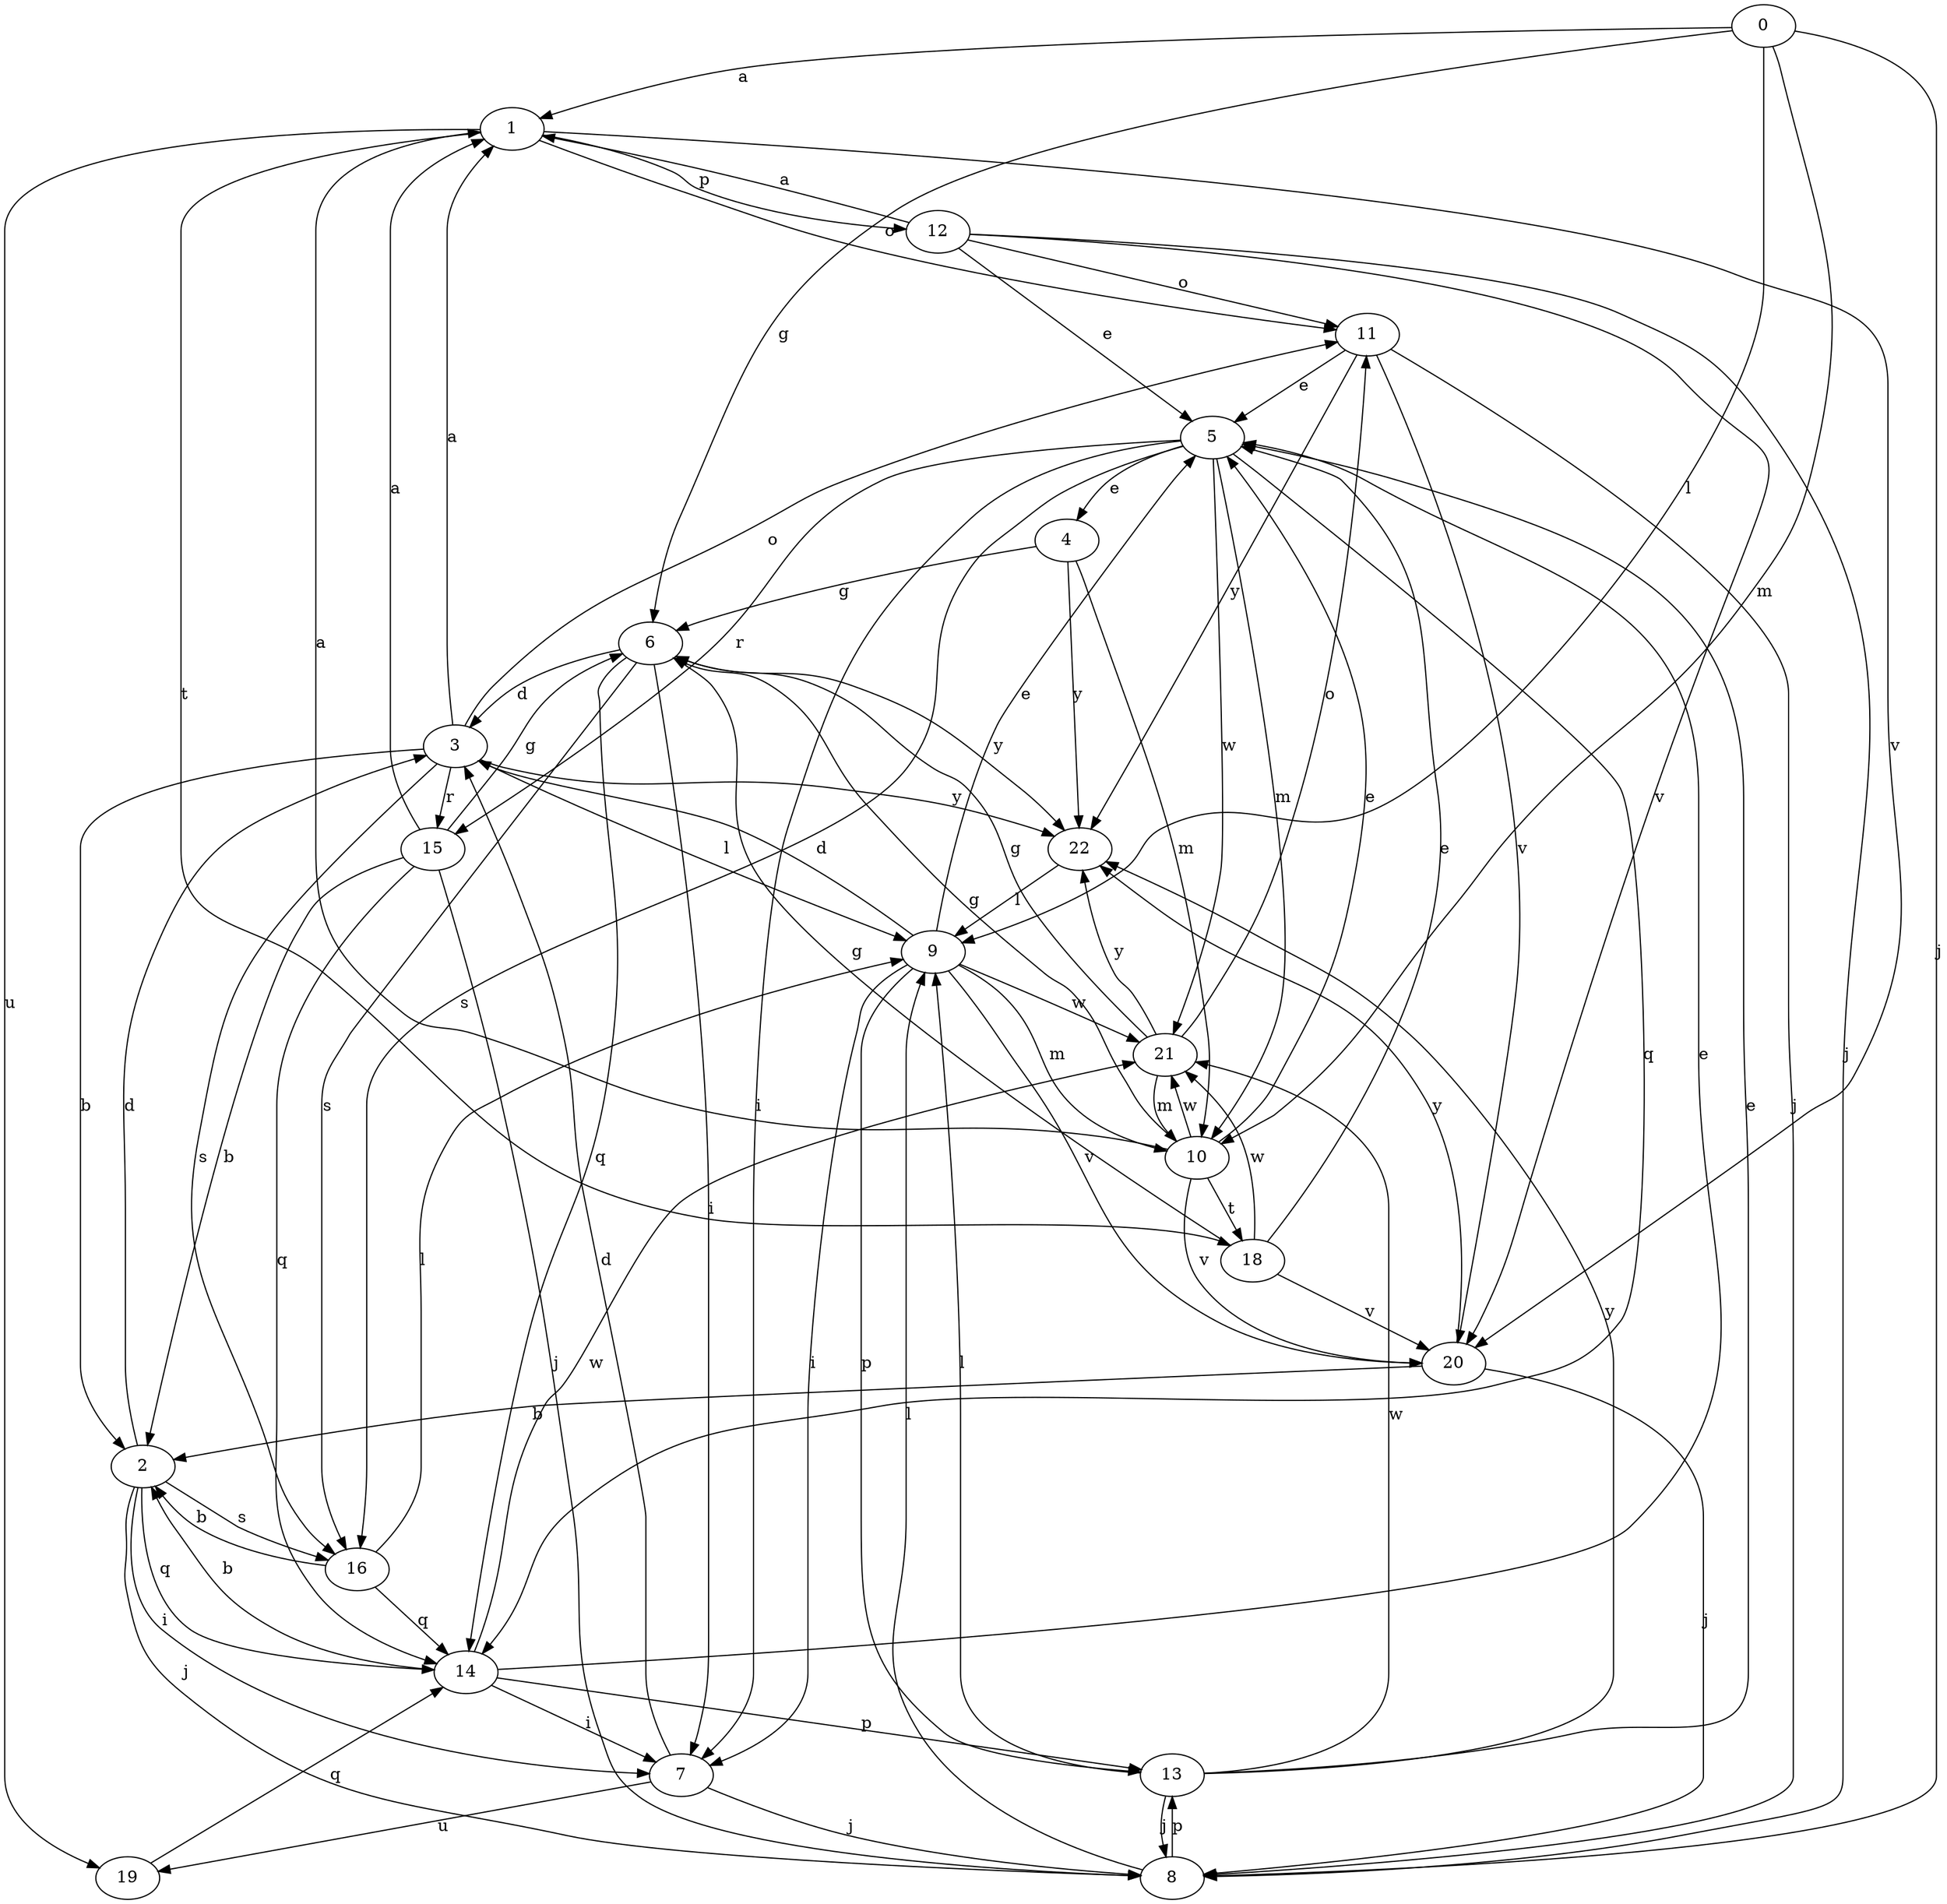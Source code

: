 strict digraph  {
0;
1;
2;
3;
4;
5;
6;
7;
8;
9;
10;
11;
12;
13;
14;
15;
16;
18;
19;
20;
21;
22;
0 -> 1  [label=a];
0 -> 6  [label=g];
0 -> 8  [label=j];
0 -> 9  [label=l];
0 -> 10  [label=m];
1 -> 11  [label=o];
1 -> 12  [label=p];
1 -> 18  [label=t];
1 -> 19  [label=u];
1 -> 20  [label=v];
2 -> 3  [label=d];
2 -> 7  [label=i];
2 -> 8  [label=j];
2 -> 14  [label=q];
2 -> 16  [label=s];
3 -> 1  [label=a];
3 -> 2  [label=b];
3 -> 9  [label=l];
3 -> 11  [label=o];
3 -> 15  [label=r];
3 -> 16  [label=s];
3 -> 22  [label=y];
4 -> 6  [label=g];
4 -> 10  [label=m];
4 -> 22  [label=y];
5 -> 4  [label=e];
5 -> 7  [label=i];
5 -> 10  [label=m];
5 -> 14  [label=q];
5 -> 15  [label=r];
5 -> 16  [label=s];
5 -> 21  [label=w];
6 -> 3  [label=d];
6 -> 7  [label=i];
6 -> 14  [label=q];
6 -> 16  [label=s];
6 -> 22  [label=y];
7 -> 3  [label=d];
7 -> 8  [label=j];
7 -> 19  [label=u];
8 -> 9  [label=l];
8 -> 13  [label=p];
9 -> 3  [label=d];
9 -> 5  [label=e];
9 -> 7  [label=i];
9 -> 10  [label=m];
9 -> 13  [label=p];
9 -> 20  [label=v];
9 -> 21  [label=w];
10 -> 1  [label=a];
10 -> 5  [label=e];
10 -> 6  [label=g];
10 -> 18  [label=t];
10 -> 20  [label=v];
10 -> 21  [label=w];
11 -> 5  [label=e];
11 -> 8  [label=j];
11 -> 20  [label=v];
11 -> 22  [label=y];
12 -> 1  [label=a];
12 -> 5  [label=e];
12 -> 8  [label=j];
12 -> 11  [label=o];
12 -> 20  [label=v];
13 -> 5  [label=e];
13 -> 8  [label=j];
13 -> 9  [label=l];
13 -> 21  [label=w];
13 -> 22  [label=y];
14 -> 2  [label=b];
14 -> 5  [label=e];
14 -> 7  [label=i];
14 -> 13  [label=p];
14 -> 21  [label=w];
15 -> 1  [label=a];
15 -> 2  [label=b];
15 -> 6  [label=g];
15 -> 8  [label=j];
15 -> 14  [label=q];
16 -> 2  [label=b];
16 -> 9  [label=l];
16 -> 14  [label=q];
18 -> 5  [label=e];
18 -> 6  [label=g];
18 -> 20  [label=v];
18 -> 21  [label=w];
19 -> 14  [label=q];
20 -> 2  [label=b];
20 -> 8  [label=j];
20 -> 22  [label=y];
21 -> 6  [label=g];
21 -> 10  [label=m];
21 -> 11  [label=o];
21 -> 22  [label=y];
22 -> 9  [label=l];
}
